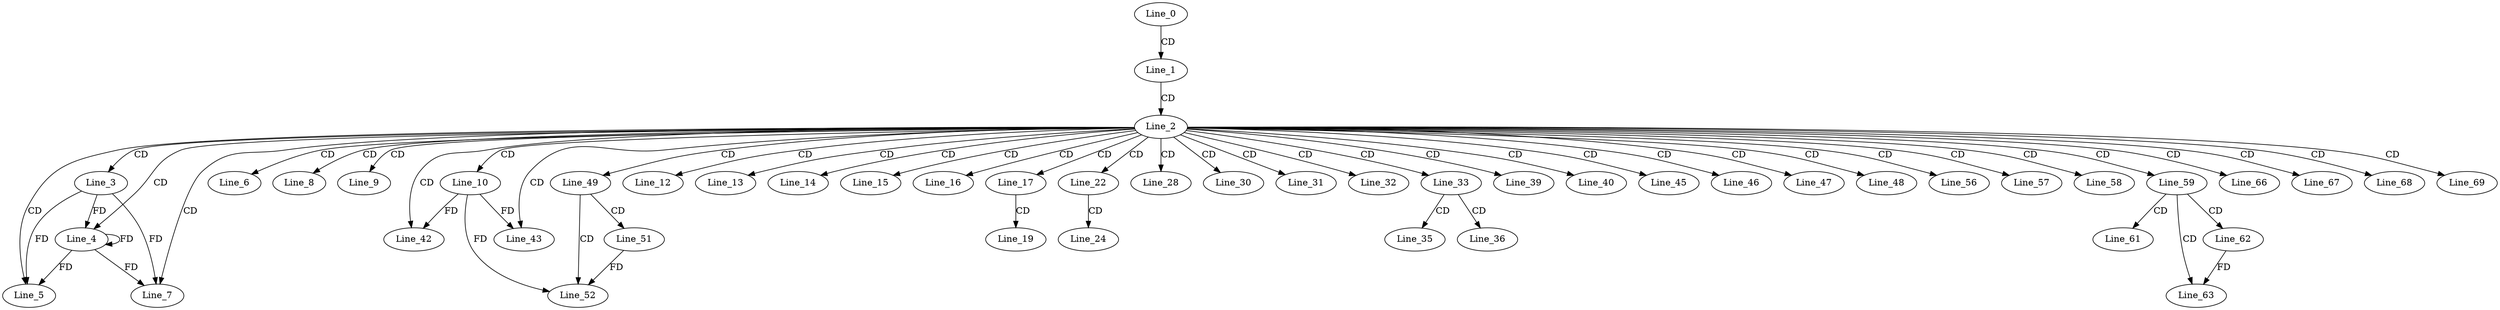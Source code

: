 digraph G {
  Line_0;
  Line_1;
  Line_2;
  Line_3;
  Line_4;
  Line_4;
  Line_5;
  Line_6;
  Line_7;
  Line_8;
  Line_9;
  Line_10;
  Line_12;
  Line_13;
  Line_14;
  Line_15;
  Line_16;
  Line_17;
  Line_17;
  Line_19;
  Line_19;
  Line_22;
  Line_22;
  Line_24;
  Line_28;
  Line_30;
  Line_31;
  Line_32;
  Line_33;
  Line_33;
  Line_35;
  Line_36;
  Line_39;
  Line_40;
  Line_42;
  Line_43;
  Line_45;
  Line_46;
  Line_47;
  Line_48;
  Line_49;
  Line_49;
  Line_51;
  Line_52;
  Line_56;
  Line_57;
  Line_58;
  Line_59;
  Line_59;
  Line_61;
  Line_62;
  Line_63;
  Line_66;
  Line_67;
  Line_68;
  Line_69;
  Line_0 -> Line_1 [ label="CD" ];
  Line_1 -> Line_2 [ label="CD" ];
  Line_2 -> Line_3 [ label="CD" ];
  Line_2 -> Line_4 [ label="CD" ];
  Line_3 -> Line_4 [ label="FD" ];
  Line_4 -> Line_4 [ label="FD" ];
  Line_2 -> Line_5 [ label="CD" ];
  Line_3 -> Line_5 [ label="FD" ];
  Line_4 -> Line_5 [ label="FD" ];
  Line_2 -> Line_6 [ label="CD" ];
  Line_2 -> Line_7 [ label="CD" ];
  Line_3 -> Line_7 [ label="FD" ];
  Line_4 -> Line_7 [ label="FD" ];
  Line_2 -> Line_8 [ label="CD" ];
  Line_2 -> Line_9 [ label="CD" ];
  Line_2 -> Line_10 [ label="CD" ];
  Line_2 -> Line_12 [ label="CD" ];
  Line_2 -> Line_13 [ label="CD" ];
  Line_2 -> Line_14 [ label="CD" ];
  Line_2 -> Line_15 [ label="CD" ];
  Line_2 -> Line_16 [ label="CD" ];
  Line_2 -> Line_17 [ label="CD" ];
  Line_17 -> Line_19 [ label="CD" ];
  Line_2 -> Line_22 [ label="CD" ];
  Line_22 -> Line_24 [ label="CD" ];
  Line_2 -> Line_28 [ label="CD" ];
  Line_2 -> Line_30 [ label="CD" ];
  Line_2 -> Line_31 [ label="CD" ];
  Line_2 -> Line_32 [ label="CD" ];
  Line_2 -> Line_33 [ label="CD" ];
  Line_33 -> Line_35 [ label="CD" ];
  Line_33 -> Line_36 [ label="CD" ];
  Line_2 -> Line_39 [ label="CD" ];
  Line_2 -> Line_40 [ label="CD" ];
  Line_2 -> Line_42 [ label="CD" ];
  Line_10 -> Line_42 [ label="FD" ];
  Line_2 -> Line_43 [ label="CD" ];
  Line_10 -> Line_43 [ label="FD" ];
  Line_2 -> Line_45 [ label="CD" ];
  Line_2 -> Line_46 [ label="CD" ];
  Line_2 -> Line_47 [ label="CD" ];
  Line_2 -> Line_48 [ label="CD" ];
  Line_2 -> Line_49 [ label="CD" ];
  Line_49 -> Line_51 [ label="CD" ];
  Line_49 -> Line_52 [ label="CD" ];
  Line_10 -> Line_52 [ label="FD" ];
  Line_51 -> Line_52 [ label="FD" ];
  Line_2 -> Line_56 [ label="CD" ];
  Line_2 -> Line_57 [ label="CD" ];
  Line_2 -> Line_58 [ label="CD" ];
  Line_2 -> Line_59 [ label="CD" ];
  Line_59 -> Line_61 [ label="CD" ];
  Line_59 -> Line_62 [ label="CD" ];
  Line_59 -> Line_63 [ label="CD" ];
  Line_62 -> Line_63 [ label="FD" ];
  Line_2 -> Line_66 [ label="CD" ];
  Line_2 -> Line_67 [ label="CD" ];
  Line_2 -> Line_68 [ label="CD" ];
  Line_2 -> Line_69 [ label="CD" ];
}
